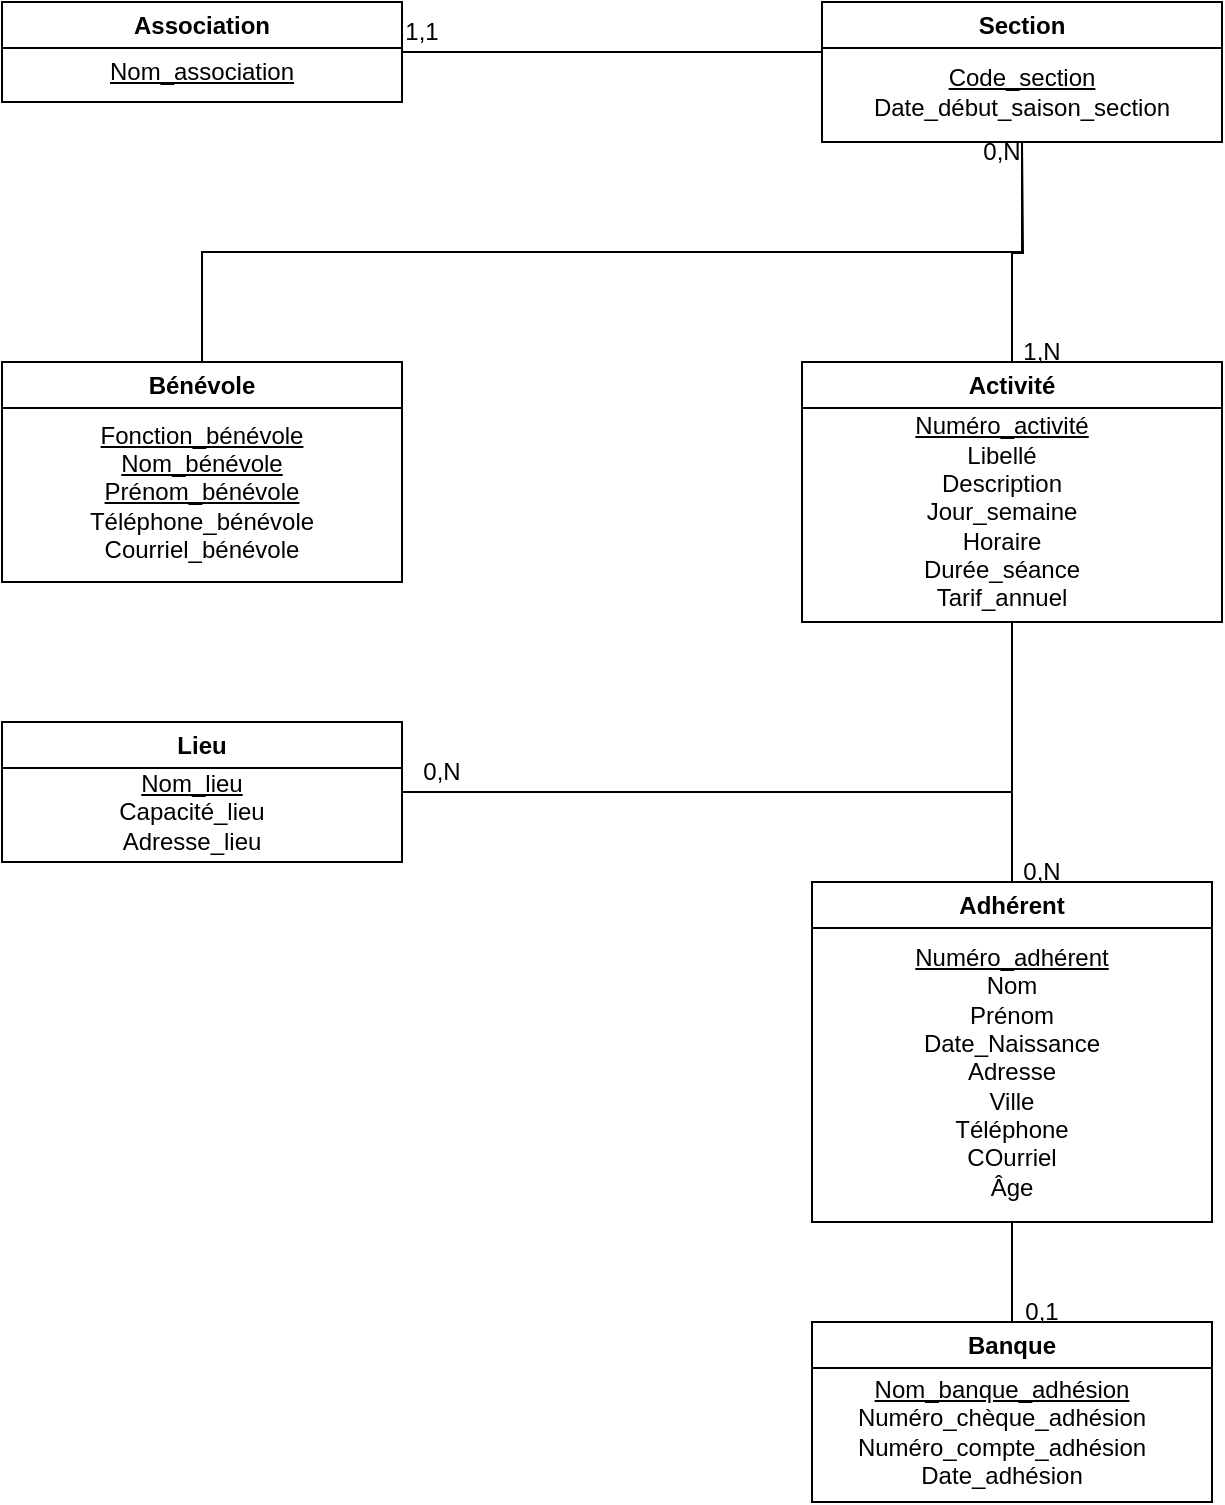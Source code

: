 <mxfile version="22.0.8" type="device">
  <diagram name="Page-1" id="Z1H5cb4nOgfpt247MVPV">
    <mxGraphModel dx="1147" dy="590" grid="1" gridSize="10" guides="1" tooltips="1" connect="1" arrows="1" fold="1" page="1" pageScale="1" pageWidth="827" pageHeight="1169" math="0" shadow="0">
      <root>
        <mxCell id="0" />
        <mxCell id="1" parent="0" />
        <mxCell id="l4y7giBjrZG4BQ_seJTM-13" style="edgeStyle=orthogonalEdgeStyle;rounded=0;orthogonalLoop=1;jettySize=auto;html=1;strokeColor=default;endArrow=none;endFill=0;" edge="1" parent="1" source="l4y7giBjrZG4BQ_seJTM-2">
          <mxGeometry relative="1" as="geometry">
            <mxPoint x="440" y="95" as="targetPoint" />
          </mxGeometry>
        </mxCell>
        <mxCell id="l4y7giBjrZG4BQ_seJTM-2" value="Association" style="swimlane;whiteSpace=wrap;html=1;" vertex="1" parent="1">
          <mxGeometry x="30" y="70" width="200" height="50" as="geometry" />
        </mxCell>
        <mxCell id="l4y7giBjrZG4BQ_seJTM-3" value="&lt;u&gt;Nom_association&lt;/u&gt;" style="text;html=1;strokeColor=none;fillColor=none;align=center;verticalAlign=middle;whiteSpace=wrap;rounded=0;" vertex="1" parent="l4y7giBjrZG4BQ_seJTM-2">
          <mxGeometry x="70" y="20" width="60" height="30" as="geometry" />
        </mxCell>
        <mxCell id="l4y7giBjrZG4BQ_seJTM-18" style="edgeStyle=orthogonalEdgeStyle;rounded=0;orthogonalLoop=1;jettySize=auto;html=1;exitX=0.5;exitY=1;exitDx=0;exitDy=0;entryX=0.5;entryY=0;entryDx=0;entryDy=0;endArrow=none;endFill=0;" edge="1" parent="1" source="l4y7giBjrZG4BQ_seJTM-4" target="l4y7giBjrZG4BQ_seJTM-14">
          <mxGeometry relative="1" as="geometry" />
        </mxCell>
        <mxCell id="l4y7giBjrZG4BQ_seJTM-4" value="Section" style="swimlane;whiteSpace=wrap;html=1;" vertex="1" parent="1">
          <mxGeometry x="440" y="70" width="200" height="70" as="geometry" />
        </mxCell>
        <mxCell id="l4y7giBjrZG4BQ_seJTM-5" value="&lt;u&gt;Code_section&lt;/u&gt;&lt;br&gt;Date_début_saison_section" style="text;html=1;strokeColor=none;fillColor=none;align=center;verticalAlign=middle;whiteSpace=wrap;rounded=0;" vertex="1" parent="l4y7giBjrZG4BQ_seJTM-4">
          <mxGeometry x="70" y="30" width="60" height="30" as="geometry" />
        </mxCell>
        <mxCell id="l4y7giBjrZG4BQ_seJTM-9" value="1,1" style="text;html=1;strokeColor=none;fillColor=none;align=center;verticalAlign=middle;whiteSpace=wrap;rounded=0;" vertex="1" parent="1">
          <mxGeometry x="210" y="70" width="60" height="30" as="geometry" />
        </mxCell>
        <mxCell id="l4y7giBjrZG4BQ_seJTM-10" value="0,N" style="text;html=1;strokeColor=none;fillColor=none;align=center;verticalAlign=middle;whiteSpace=wrap;rounded=0;" vertex="1" parent="1">
          <mxGeometry x="500" y="130" width="60" height="30" as="geometry" />
        </mxCell>
        <mxCell id="l4y7giBjrZG4BQ_seJTM-14" value="Bénévole" style="swimlane;whiteSpace=wrap;html=1;" vertex="1" parent="1">
          <mxGeometry x="30" y="250" width="200" height="110" as="geometry" />
        </mxCell>
        <mxCell id="l4y7giBjrZG4BQ_seJTM-15" value="&lt;u&gt;Fonction_bénévole&lt;br&gt;Nom_bénévole&lt;br&gt;Prénom_bénévole&lt;/u&gt;&lt;br&gt;Téléphone_bénévole&lt;br&gt;Courriel_bénévole" style="text;html=1;strokeColor=none;fillColor=none;align=center;verticalAlign=middle;whiteSpace=wrap;rounded=0;" vertex="1" parent="l4y7giBjrZG4BQ_seJTM-14">
          <mxGeometry x="70" y="50" width="60" height="30" as="geometry" />
        </mxCell>
        <mxCell id="l4y7giBjrZG4BQ_seJTM-22" style="edgeStyle=orthogonalEdgeStyle;rounded=0;orthogonalLoop=1;jettySize=auto;html=1;endArrow=none;endFill=0;" edge="1" parent="1" source="l4y7giBjrZG4BQ_seJTM-19">
          <mxGeometry relative="1" as="geometry">
            <mxPoint x="540" y="140" as="targetPoint" />
          </mxGeometry>
        </mxCell>
        <mxCell id="l4y7giBjrZG4BQ_seJTM-28" style="edgeStyle=orthogonalEdgeStyle;rounded=0;orthogonalLoop=1;jettySize=auto;html=1;entryX=0.5;entryY=0;entryDx=0;entryDy=0;endArrow=none;endFill=0;" edge="1" parent="1" source="l4y7giBjrZG4BQ_seJTM-19" target="l4y7giBjrZG4BQ_seJTM-24">
          <mxGeometry relative="1" as="geometry" />
        </mxCell>
        <mxCell id="l4y7giBjrZG4BQ_seJTM-19" value="Activité" style="swimlane;whiteSpace=wrap;html=1;" vertex="1" parent="1">
          <mxGeometry x="430" y="250" width="210" height="130" as="geometry" />
        </mxCell>
        <mxCell id="l4y7giBjrZG4BQ_seJTM-20" value="&lt;u&gt;Numéro_activité&lt;/u&gt;&lt;br&gt;Libellé&lt;br&gt;Description&lt;br&gt;Jour_semaine&lt;br&gt;Horaire&lt;br&gt;Durée_séance&lt;br&gt;Tarif_annuel" style="text;html=1;strokeColor=none;fillColor=none;align=center;verticalAlign=middle;whiteSpace=wrap;rounded=0;" vertex="1" parent="l4y7giBjrZG4BQ_seJTM-19">
          <mxGeometry x="70" y="60" width="60" height="30" as="geometry" />
        </mxCell>
        <mxCell id="l4y7giBjrZG4BQ_seJTM-23" value="1,N" style="text;html=1;strokeColor=none;fillColor=none;align=center;verticalAlign=middle;whiteSpace=wrap;rounded=0;" vertex="1" parent="1">
          <mxGeometry x="520" y="230" width="60" height="30" as="geometry" />
        </mxCell>
        <mxCell id="l4y7giBjrZG4BQ_seJTM-31" style="edgeStyle=orthogonalEdgeStyle;rounded=0;orthogonalLoop=1;jettySize=auto;html=1;entryX=0.5;entryY=0;entryDx=0;entryDy=0;endArrow=none;endFill=0;" edge="1" parent="1" source="l4y7giBjrZG4BQ_seJTM-24" target="l4y7giBjrZG4BQ_seJTM-29">
          <mxGeometry relative="1" as="geometry" />
        </mxCell>
        <mxCell id="l4y7giBjrZG4BQ_seJTM-24" value="Adhérent" style="swimlane;whiteSpace=wrap;html=1;" vertex="1" parent="1">
          <mxGeometry x="435" y="510" width="200" height="170" as="geometry" />
        </mxCell>
        <mxCell id="l4y7giBjrZG4BQ_seJTM-25" value="&lt;u&gt;Numéro_adhérent&lt;/u&gt;&lt;br&gt;Nom&lt;br&gt;Prénom&lt;br&gt;Date_Naissance&lt;br&gt;Adresse&lt;br&gt;Ville&lt;br&gt;Téléphone&lt;br&gt;COurriel&lt;br&gt;Âge" style="text;html=1;strokeColor=none;fillColor=none;align=center;verticalAlign=middle;whiteSpace=wrap;rounded=0;" vertex="1" parent="l4y7giBjrZG4BQ_seJTM-24">
          <mxGeometry x="70" y="80" width="60" height="30" as="geometry" />
        </mxCell>
        <mxCell id="l4y7giBjrZG4BQ_seJTM-39" value="0,N" style="text;html=1;strokeColor=none;fillColor=none;align=center;verticalAlign=middle;whiteSpace=wrap;rounded=0;" vertex="1" parent="l4y7giBjrZG4BQ_seJTM-24">
          <mxGeometry x="85" y="-20" width="60" height="30" as="geometry" />
        </mxCell>
        <mxCell id="l4y7giBjrZG4BQ_seJTM-29" value="Banque" style="swimlane;whiteSpace=wrap;html=1;" vertex="1" parent="1">
          <mxGeometry x="435" y="730" width="200" height="90" as="geometry" />
        </mxCell>
        <mxCell id="l4y7giBjrZG4BQ_seJTM-30" value="&lt;u&gt;Nom_banque_adhésion&lt;/u&gt;&lt;br&gt;Numéro_chèque_adhésion&lt;br&gt;Numéro_compte_adhésion&lt;br&gt;Date_adhésion" style="text;html=1;strokeColor=none;fillColor=none;align=center;verticalAlign=middle;whiteSpace=wrap;rounded=0;" vertex="1" parent="l4y7giBjrZG4BQ_seJTM-29">
          <mxGeometry x="65" y="40" width="60" height="30" as="geometry" />
        </mxCell>
        <mxCell id="l4y7giBjrZG4BQ_seJTM-37" style="edgeStyle=orthogonalEdgeStyle;rounded=0;orthogonalLoop=1;jettySize=auto;html=1;entryX=0.5;entryY=1;entryDx=0;entryDy=0;endArrow=none;endFill=0;" edge="1" parent="1" source="l4y7giBjrZG4BQ_seJTM-32" target="l4y7giBjrZG4BQ_seJTM-19">
          <mxGeometry relative="1" as="geometry" />
        </mxCell>
        <mxCell id="l4y7giBjrZG4BQ_seJTM-32" value="Lieu" style="swimlane;whiteSpace=wrap;html=1;" vertex="1" parent="1">
          <mxGeometry x="30" y="430" width="200" height="70" as="geometry" />
        </mxCell>
        <mxCell id="l4y7giBjrZG4BQ_seJTM-33" value="&lt;u&gt;Nom_lieu&lt;/u&gt;&lt;br&gt;Capacité_lieu&lt;br&gt;Adresse_lieu" style="text;html=1;strokeColor=none;fillColor=none;align=center;verticalAlign=middle;whiteSpace=wrap;rounded=0;" vertex="1" parent="l4y7giBjrZG4BQ_seJTM-32">
          <mxGeometry x="65" y="30" width="60" height="30" as="geometry" />
        </mxCell>
        <mxCell id="l4y7giBjrZG4BQ_seJTM-38" value="0,N" style="text;html=1;strokeColor=none;fillColor=none;align=center;verticalAlign=middle;whiteSpace=wrap;rounded=0;" vertex="1" parent="1">
          <mxGeometry x="220" y="440" width="60" height="30" as="geometry" />
        </mxCell>
        <mxCell id="l4y7giBjrZG4BQ_seJTM-40" value="0,1" style="text;html=1;strokeColor=none;fillColor=none;align=center;verticalAlign=middle;whiteSpace=wrap;rounded=0;" vertex="1" parent="1">
          <mxGeometry x="520" y="710" width="60" height="30" as="geometry" />
        </mxCell>
      </root>
    </mxGraphModel>
  </diagram>
</mxfile>
